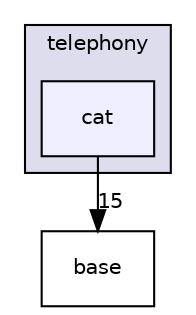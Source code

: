 digraph G {
  compound=true
  node [ fontsize="10", fontname="Helvetica"];
  edge [ labelfontsize="10", labelfontname="Helvetica"];
  subgraph clusterdir_8f97b586653f692c1edc7cd0a6d9afd7 {
    graph [ bgcolor="#ddddee", pencolor="black", label="telephony" fontname="Helvetica", fontsize="10", URL="dir_8f97b586653f692c1edc7cd0a6d9afd7.html"]
  dir_aced7e5c6c64846498ce9e00895ee606 [shape=box, label="cat", style="filled", fillcolor="#eeeeff", pencolor="black", URL="dir_aced7e5c6c64846498ce9e00895ee606.html"];
  }
  dir_96bebcbd622f6ba3e4502d519ed457a0 [shape=box label="base" URL="dir_96bebcbd622f6ba3e4502d519ed457a0.html"];
  dir_aced7e5c6c64846498ce9e00895ee606->dir_96bebcbd622f6ba3e4502d519ed457a0 [headlabel="15", labeldistance=1.5 headhref="dir_000034_000005.html"];
}
